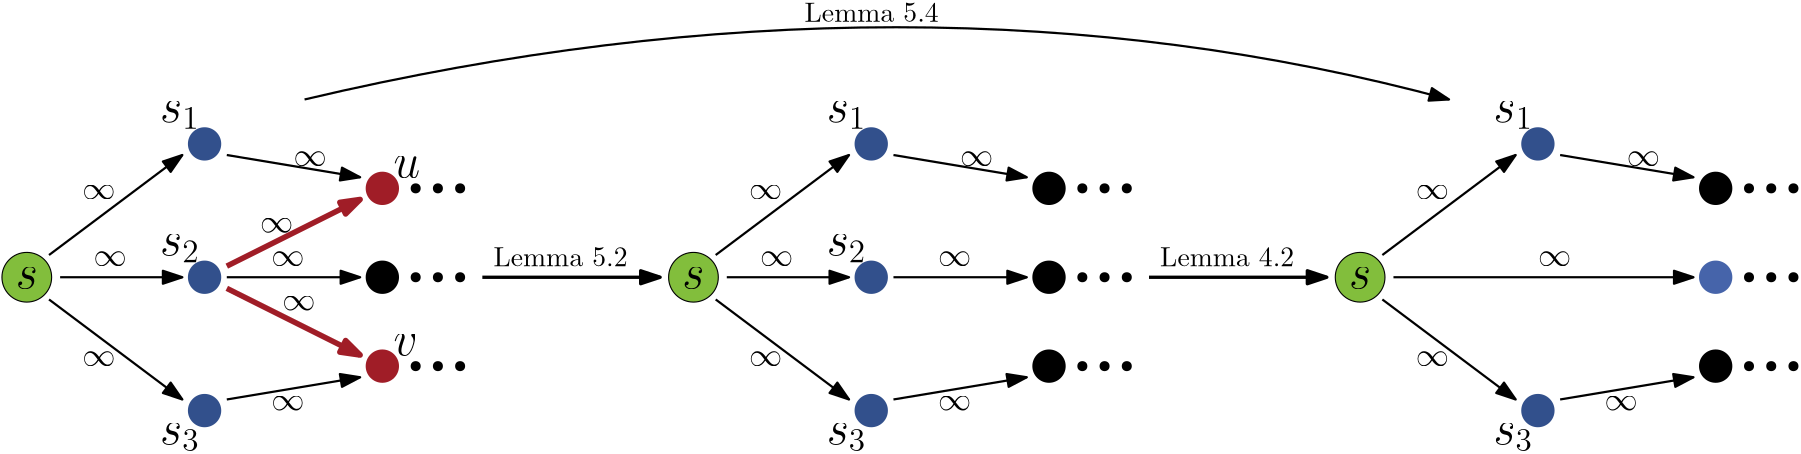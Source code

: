 <?xml version="1.0"?>
<!DOCTYPE ipe SYSTEM "ipe.dtd">
<ipe version="70107" creator="Ipe 7.1.10">
<info created="D:20171018175348" modified="D:20171208144821"/>
<ipestyle name="basic">
<symbol name="arrow/arc(spx)">
<path stroke="sym-stroke" fill="sym-stroke" pen="sym-pen">
0 0 m
-1 0.333 l
-1 -0.333 l
h
</path>
</symbol>
<symbol name="arrow/farc(spx)">
<path stroke="sym-stroke" fill="white" pen="sym-pen">
0 0 m
-1 0.333 l
-1 -0.333 l
h
</path>
</symbol>
<symbol name="arrow/ptarc(spx)">
<path stroke="sym-stroke" fill="sym-stroke" pen="sym-pen">
0 0 m
-1 0.333 l
-0.8 0 l
-1 -0.333 l
h
</path>
</symbol>
<symbol name="arrow/fptarc(spx)">
<path stroke="sym-stroke" fill="white" pen="sym-pen">
0 0 m
-1 0.333 l
-0.8 0 l
-1 -0.333 l
h
</path>
</symbol>
<symbol name="mark/circle(sx)" transformations="translations">
<path fill="sym-stroke">
0.6 0 0 0.6 0 0 e
0.4 0 0 0.4 0 0 e
</path>
</symbol>
<symbol name="mark/disk(sx)" transformations="translations">
<path fill="sym-stroke">
0.6 0 0 0.6 0 0 e
</path>
</symbol>
<symbol name="mark/fdisk(sfx)" transformations="translations">
<group>
<path fill="sym-fill">
0.5 0 0 0.5 0 0 e
</path>
<path fill="sym-stroke" fillrule="eofill">
0.6 0 0 0.6 0 0 e
0.4 0 0 0.4 0 0 e
</path>
</group>
</symbol>
<symbol name="mark/box(sx)" transformations="translations">
<path fill="sym-stroke" fillrule="eofill">
-0.6 -0.6 m
0.6 -0.6 l
0.6 0.6 l
-0.6 0.6 l
h
-0.4 -0.4 m
0.4 -0.4 l
0.4 0.4 l
-0.4 0.4 l
h
</path>
</symbol>
<symbol name="mark/square(sx)" transformations="translations">
<path fill="sym-stroke">
-0.6 -0.6 m
0.6 -0.6 l
0.6 0.6 l
-0.6 0.6 l
h
</path>
</symbol>
<symbol name="mark/fsquare(sfx)" transformations="translations">
<group>
<path fill="sym-fill">
-0.5 -0.5 m
0.5 -0.5 l
0.5 0.5 l
-0.5 0.5 l
h
</path>
<path fill="sym-stroke" fillrule="eofill">
-0.6 -0.6 m
0.6 -0.6 l
0.6 0.6 l
-0.6 0.6 l
h
-0.4 -0.4 m
0.4 -0.4 l
0.4 0.4 l
-0.4 0.4 l
h
</path>
</group>
</symbol>
<symbol name="mark/cross(sx)" transformations="translations">
<group>
<path fill="sym-stroke">
-0.43 -0.57 m
0.57 0.43 l
0.43 0.57 l
-0.57 -0.43 l
h
</path>
<path fill="sym-stroke">
-0.43 0.57 m
0.57 -0.43 l
0.43 -0.57 l
-0.57 0.43 l
h
</path>
</group>
</symbol>
<symbol name="arrow/fnormal(spx)">
<path stroke="sym-stroke" fill="white" pen="sym-pen">
0 0 m
-1 0.333 l
-1 -0.333 l
h
</path>
</symbol>
<symbol name="arrow/pointed(spx)">
<path stroke="sym-stroke" fill="sym-stroke" pen="sym-pen">
0 0 m
-1 0.333 l
-0.8 0 l
-1 -0.333 l
h
</path>
</symbol>
<symbol name="arrow/fpointed(spx)">
<path stroke="sym-stroke" fill="white" pen="sym-pen">
0 0 m
-1 0.333 l
-0.8 0 l
-1 -0.333 l
h
</path>
</symbol>
<symbol name="arrow/linear(spx)">
<path stroke="sym-stroke" pen="sym-pen">
-1 0.333 m
0 0 l
-1 -0.333 l
</path>
</symbol>
<symbol name="arrow/fdouble(spx)">
<path stroke="sym-stroke" fill="white" pen="sym-pen">
0 0 m
-1 0.333 l
-1 -0.333 l
h
-1 0 m
-2 0.333 l
-2 -0.333 l
h
</path>
</symbol>
<symbol name="arrow/double(spx)">
<path stroke="sym-stroke" fill="sym-stroke" pen="sym-pen">
0 0 m
-1 0.333 l
-1 -0.333 l
h
-1 0 m
-2 0.333 l
-2 -0.333 l
h
</path>
</symbol>
<pen name="heavier" value="0.8"/>
<pen name="fat" value="1.2"/>
<pen name="ultrafat" value="2"/>
<symbolsize name="large" value="5"/>
<symbolsize name="small" value="2"/>
<symbolsize name="tiny" value="1.1"/>
<arrowsize name="large" value="10"/>
<arrowsize name="small" value="5"/>
<arrowsize name="tiny" value="3"/>
<color name="red" value="1 0 0"/>
<color name="green" value="0 1 0"/>
<color name="blue" value="0 0 1"/>
<color name="yellow" value="1 1 0"/>
<color name="orange" value="1 0.647 0"/>
<color name="gold" value="1 0.843 0"/>
<color name="purple" value="0.627 0.125 0.941"/>
<color name="gray" value="0.745"/>
<color name="brown" value="0.647 0.165 0.165"/>
<color name="navy" value="0 0 0.502"/>
<color name="pink" value="1 0.753 0.796"/>
<color name="seagreen" value="0.18 0.545 0.341"/>
<color name="turquoise" value="0.251 0.878 0.816"/>
<color name="violet" value="0.933 0.51 0.933"/>
<color name="darkblue" value="0 0 0.545"/>
<color name="darkcyan" value="0 0.545 0.545"/>
<color name="darkgray" value="0.663"/>
<color name="darkgreen" value="0 0.392 0"/>
<color name="darkmagenta" value="0.545 0 0.545"/>
<color name="darkorange" value="1 0.549 0"/>
<color name="darkred" value="0.545 0 0"/>
<color name="lightblue" value="0.678 0.847 0.902"/>
<color name="lightcyan" value="0.878 1 1"/>
<color name="lightgray" value="0.827"/>
<color name="lightgreen" value="0.565 0.933 0.565"/>
<color name="lightyellow" value="1 1 0.878"/>
<dashstyle name="dashed" value="[4] 0"/>
<dashstyle name="dotted" value="[1 3] 0"/>
<dashstyle name="dash dotted" value="[4 2 1 2] 0"/>
<dashstyle name="dash dot dotted" value="[4 2 1 2 1 2] 0"/>
<textsize name="large" value="\large"/>
<textsize name="Large" value="\Large"/>
<textsize name="LARGE" value="\LARGE"/>
<textsize name="huge" value="\huge"/>
<textsize name="Huge" value="\Huge"/>
<textsize name="small" value="\small"/>
<textsize name="footnote" value="\footnotesize"/>
<textsize name="tiny" value="\tiny"/>
<textstyle name="center" begin="\begin{center}" end="\end{center}"/>
<textstyle name="itemize" begin="\begin{itemize}" end="\end{itemize}"/>
<textstyle name="item" begin="\begin{itemize}\item{}" end="\end{itemize}"/>
<gridsize name="4 pts" value="4"/>
<gridsize name="8 pts (~3 mm)" value="8"/>
<gridsize name="16 pts (~6 mm)" value="16"/>
<gridsize name="32 pts (~12 mm)" value="32"/>
<gridsize name="10 pts (~3.5 mm)" value="10"/>
<gridsize name="20 pts (~7 mm)" value="20"/>
<gridsize name="14 pts (~5 mm)" value="14"/>
<gridsize name="28 pts (~10 mm)" value="28"/>
<gridsize name="56 pts (~20 mm)" value="56"/>
<anglesize name="90 deg" value="90"/>
<anglesize name="60 deg" value="60"/>
<anglesize name="45 deg" value="45"/>
<anglesize name="30 deg" value="30"/>
<anglesize name="22.5 deg" value="22.5"/>
<opacity name="10%" value="0.1"/>
<opacity name="30%" value="0.3"/>
<opacity name="50%" value="0.5"/>
<opacity name="75%" value="0.75"/>
<tiling name="falling" angle="-60" step="4" width="1"/>
<tiling name="rising" angle="30" step="4" width="1"/>
</ipestyle>
<ipestyle name="transparency">
<opacity name="10%" value="0.1"/>
<opacity name="50%" value="0.5"/>
<opacity name="75%" value="0.75"/>
<opacity name="25%" value="0.25"/>
</ipestyle>
<ipestyle name="bigpaper">
<layout paper="10000 6000" origin="0 0" frame="10000 6000"/>
<titlestyle pos="10 10" size="LARGE" color="title"  valign="baseline"/>
</ipestyle>
<ipestyle name="kitcolors">
<color name="KITwhite" value="1"/>
<color name="KITblack" value="0"/>
<color name="KITblack70" value="0.3"/>
<color name="KITblack50" value="0.5"/>
<color name="KITblack30" value="0.7"/>
<color name="KITblack15" value="0.85"/>
<color name="KITgreen" value="0 0.588 0.509"/>
<color name="KITgreen70" value="0.3 0.711 0.656"/>
<color name="KITgreen50" value="0.5 0.794 0.754"/>
<color name="KITgreen30" value="0.7 0.876 0.852"/>
<color name="KITgreen15" value="0.85 0.938 0.926"/>
<color name="KITblue" value="0.274 0.392 0.666"/>
<color name="KITblue70" value="0.492 0.574 0.766"/>
<color name="KITblue50" value="0.637 0.696 0.833"/>
<color name="KITblue30" value="0.782 0.817 0.9"/>
<color name="KITblue15" value="0.891 0.908 0.95"/>
<color name="KITred" value="0.627 0.117 0.156"/>
<color name="KITred70" value="0.739 0.382 0.409"/>
<color name="KITred50" value="0.813 0.558 0.578"/>
<color name="KITred30" value="0.888 0.735 0.747"/>
<color name="KITred15" value="0.944 0.867 0.873"/>
<color name="KITpalegreen" value="0.509 0.745 0.235"/>
<color name="KITpalegreen70" value="0.656 0.821 0.464"/>
<color name="KITpalegreen50" value="0.754 0.872 0.617"/>
<color name="KITpalegreen30" value="0.852 0.923 0.77"/>
<color name="KITpalegreen15" value="0.926 0.961 0.885"/>
<color name="KITyellow" value="0.98 0.901 0.078"/>
<color name="KITyellow70" value="0.986 0.931 0.354"/>
<color name="KITyellow50" value="0.99 0.95 0.539"/>
<color name="KITyellow30" value="0.994 0.97 0.723"/>
<color name="KITyellow15" value="0.997 0.985 0.861"/>
<color name="KITorange" value="0.862 0.627 0.117"/>
<color name="KITorange70" value="0.903 0.739 0.382"/>
<color name="KITorange50" value="0.931 0.813 0.558"/>
<color name="KITorange30" value="0.958 0.888 0.735"/>
<color name="KITorange15" value="0.979 0.944 0.867"/>
<color name="KITbrown" value="0.627 0.509 0.196"/>
<color name="KITbrown70" value="0.739 0.656 0.437"/>
<color name="KITbrown50" value="0.813 0.754 0.598"/>
<color name="KITbrown30" value="0.888 0.852 0.758"/>
<color name="KITbrown15" value="0.944 0.926 0.879"/>
<color name="KITlilac" value="0.627 0 0.47"/>
<color name="KITlilac70" value="0.739 0.3 0.629"/>
<color name="KITlilac50" value="0.813 0.5 0.735"/>
<color name="KITlilac30" value="0.888 0.7 0.841"/>
<color name="KITlilac15" value="0.944 0.85 0.92"/>
<color name="KITcyanblue" value="0.313 0.666 0.901"/>
<color name="KITcyanblue70" value="0.519 0.766 0.931"/>
<color name="KITcyanblue50" value="0.656 0.833 0.95"/>
<color name="KITcyanblue30" value="0.794 0.9 0.97"/>
<color name="KITcyanblue15" value="0.897 0.95 0.985"/>
<color name="KITseablue" value="0.196 0.313 0.549"/>
<color name="KITseablue70" value="0.437 0.519 0.684"/>
<color name="KITseablue50" value="0.598 0.656 0.774"/>
<color name="KITseablue30" value="0.758 0.794 0.864"/>
<color name="KITseablue15" value="0.879 0.897 0.932"/>
</ipestyle>
<page>
<layer name="alpha"/>
<view layers="alpha" active="alpha"/>
<use layer="alpha" matrix="1 0 0 1 80 0" name="mark/disk(sx)" pos="576 768" size="normal" stroke="black"/>
<use matrix="1 0 0 1 80 0" name="mark/disk(sx)" pos="576 768" size="10" stroke="KITseablue"/>
<use matrix="1 0 0 1 80 48" name="mark/disk(sx)" pos="576 768" size="10" stroke="KITseablue"/>
<text matrix="1 0 0 1 -4 -20" transformations="translations" pos="644 844" stroke="KITblack" type="label" width="14.291" height="7.415" depth="2.58" valign="baseline" size="LARGE">$s_2$</text>
<text matrix="1 0 0 1 -4 -88" transformations="translations" pos="644 844" stroke="KITblack" type="label" width="14.291" height="7.415" depth="2.58" valign="baseline" size="LARGE">$s_3$</text>
<path stroke="KITblack" fill="KITpalegreen">
8.94427 0 0 8.94427 592 816 e
</path>
<text matrix="1 0 0 1 -56 -32" transformations="translations" pos="644 844" stroke="KITblack" type="label" width="7.94" height="7.412" depth="0" valign="baseline" size="LARGE">$s$</text>
<use matrix="1 0 0 1 80 96" name="mark/disk(sx)" pos="576 768" size="10" stroke="KITseablue"/>
<text matrix="1 0 0 1 -4 28" transformations="translations" pos="644 844" stroke="KITblack" type="label" width="14.291" height="7.415" depth="2.58" valign="baseline" size="LARGE">$s_1$</text>
<path stroke="KITblack" pen="heavier" arrow="normal/normal">
600 808 m
648 772 l
</path>
<path stroke="KITblack" pen="heavier" arrow="normal/normal">
604 816 m
648 816 l
</path>
<path stroke="KITblack" pen="heavier" arrow="normal/normal">
600 824 m
648 860 l
</path>
<use matrix="1 0 0 1 144 48" name="mark/disk(sx)" pos="576 768" size="10" stroke="KITblack"/>
<use matrix="1 0 0 1 144 16" name="mark/disk(sx)" pos="576 768" size="10" stroke="KITred"/>
<use matrix="1 0 0 1 144 80" name="mark/disk(sx)" pos="576 768" size="10" stroke="KITred"/>
<path stroke="KITred" pen="ultrafat" arrow="normal/normal">
664 820 m
712 844 l
</path>
<path stroke="KITblack" pen="heavier" arrow="normal/normal">
664 860 m
712 852 l
</path>
<path stroke="KITred" pen="ultrafat" arrow="normal/normal">
664 812 m
712 788 l
</path>
<path stroke="KITblack" pen="heavier" arrow="normal/normal">
664 772 m
712 780 l
</path>
<text matrix="1 0 0 1 80 8" transformations="translations" pos="644 844" stroke="KITblack" type="label" width="9.594" height="7.412" depth="0" valign="baseline" size="LARGE">$u$</text>
<use name="mark/disk(sx)" pos="732 848" size="normal" stroke="KITblack"/>
<use name="mark/disk(sx)" pos="740 848" size="normal" stroke="KITblack"/>
<use name="mark/disk(sx)" pos="748 848" size="normal" stroke="KITblack"/>
<use name="mark/disk(sx)" pos="732 816" size="normal" stroke="KITblack"/>
<use name="mark/disk(sx)" pos="740 816" size="normal" stroke="KITblack"/>
<use name="mark/disk(sx)" pos="748 816" size="normal" stroke="KITblack"/>
<use name="mark/disk(sx)" pos="732 784" size="normal" stroke="KITblack"/>
<use name="mark/disk(sx)" pos="740 784" size="normal" stroke="KITblack"/>
<use name="mark/disk(sx)" pos="748 784" size="normal" stroke="KITblack"/>
<path stroke="KITblack" pen="heavier" arrow="normal/normal">
664 816 m
712 816 l
</path>
<text matrix="1 0 0 1 -16 -68" transformations="translations" pos="628 912" stroke="KITblack" type="label" width="11.955" height="5.147" depth="0" valign="baseline" size="large">$\infty$</text>
<text matrix="1 0 0 1 -12 -92" transformations="translations" pos="628 912" stroke="KITblack" type="label" width="11.955" height="5.147" depth="0" valign="baseline" size="large">$\infty$</text>
<text matrix="1 0 0 1 -16 -128" transformations="translations" pos="628 912" stroke="KITblack" type="label" width="11.955" height="5.147" depth="0" valign="baseline" size="large">$\infty$</text>
<text matrix="1 0 0 1 52 -144" transformations="translations" pos="628 912" stroke="KITblack" type="label" width="11.955" height="5.147" depth="0" valign="baseline" size="large">$\infty$</text>
<text matrix="1 0 0 1 56 -108" transformations="translations" pos="628 912" stroke="KITblack" type="label" width="11.955" height="5.147" depth="0" valign="baseline" size="large">$\infty$</text>
<text matrix="1 0 0 1 52 -92" transformations="translations" pos="628 912" stroke="KITblack" type="label" width="11.955" height="5.147" depth="0" valign="baseline" size="large">$\infty$</text>
<text matrix="1 0 0 1 48 -80" transformations="translations" pos="628 912" stroke="KITblack" type="label" width="11.955" height="5.147" depth="0" valign="baseline" size="large">$\infty$</text>
<text matrix="1 0 0 1 60 -56" transformations="translations" pos="628 912" stroke="KITblack" type="label" width="11.955" height="5.147" depth="0" valign="baseline" size="large">$\infty$</text>
<use matrix="1 0 0 1 320 0" name="mark/disk(sx)" pos="576 768" size="normal" stroke="black"/>
<use matrix="1 0 0 1 320 0" name="mark/disk(sx)" pos="576 768" size="10" stroke="KITseablue"/>
<use matrix="1 0 0 1 320 48" name="mark/disk(sx)" pos="576 768" size="10" stroke="KITseablue"/>
<text matrix="1 0 0 1 236 -20" transformations="translations" pos="644 844" stroke="KITblack" type="label" width="14.291" height="7.415" depth="2.58" valign="baseline" size="LARGE">$s_2$</text>
<text matrix="1 0 0 1 236 -88" transformations="translations" pos="644 844" stroke="KITblack" type="label" width="14.291" height="7.415" depth="2.58" valign="baseline" size="LARGE">$s_3$</text>
<path matrix="1 0 0 1 240 0" stroke="KITblack" fill="KITpalegreen">
8.94427 0 0 8.94427 592 816 e
</path>
<text matrix="1 0 0 1 184 -32" transformations="translations" pos="644 844" stroke="KITblack" type="label" width="7.94" height="7.412" depth="0" valign="baseline" size="LARGE">$s$</text>
<use matrix="1 0 0 1 320 96" name="mark/disk(sx)" pos="576 768" size="10" stroke="KITseablue"/>
<text matrix="1 0 0 1 236 28" transformations="translations" pos="644 844" stroke="KITblack" type="label" width="14.291" height="7.415" depth="2.58" valign="baseline" size="LARGE">$s_1$</text>
<path matrix="1 0 0 1 240 0" stroke="KITblack" pen="heavier" arrow="normal/normal">
600 808 m
648 772 l
</path>
<path matrix="1 0 0 1 240 0" stroke="KITblack" pen="heavier" arrow="normal/normal">
604 816 m
648 816 l
</path>
<path matrix="1 0 0 1 240 0" stroke="KITblack" pen="heavier" arrow="normal/normal">
600 824 m
648 860 l
</path>
<use matrix="1 0 0 1 384 48" name="mark/disk(sx)" pos="576 768" size="10" stroke="KITblack"/>
<use matrix="1 0 0 1 384 16" name="mark/disk(sx)" pos="576 768" size="10" stroke="KITblack"/>
<use matrix="1 0 0 1 384 80" name="mark/disk(sx)" pos="576 768" size="10" stroke="KITblack"/>
<path matrix="1 0 0 1 240 0" stroke="KITblack" pen="heavier" arrow="normal/normal">
664 860 m
712 852 l
</path>
<path matrix="1 0 0 1 240 0" stroke="KITblack" pen="heavier" arrow="normal/normal">
664 772 m
712 780 l
</path>
<use matrix="1 0 0 1 240 0" name="mark/disk(sx)" pos="732 848" size="normal" stroke="KITblack"/>
<use matrix="1 0 0 1 240 0" name="mark/disk(sx)" pos="740 848" size="normal" stroke="KITblack"/>
<use matrix="1 0 0 1 240 0" name="mark/disk(sx)" pos="748 848" size="normal" stroke="KITblack"/>
<use matrix="1 0 0 1 240 0" name="mark/disk(sx)" pos="732 816" size="normal" stroke="KITblack"/>
<use matrix="1 0 0 1 240 0" name="mark/disk(sx)" pos="740 816" size="normal" stroke="KITblack"/>
<use matrix="1 0 0 1 240 0" name="mark/disk(sx)" pos="748 816" size="normal" stroke="KITblack"/>
<use matrix="1 0 0 1 240 0" name="mark/disk(sx)" pos="732 784" size="normal" stroke="KITblack"/>
<use matrix="1 0 0 1 240 0" name="mark/disk(sx)" pos="740 784" size="normal" stroke="KITblack"/>
<use matrix="1 0 0 1 240 0" name="mark/disk(sx)" pos="748 784" size="normal" stroke="KITblack"/>
<path matrix="1 0 0 1 240 0" stroke="KITblack" pen="heavier" arrow="normal/normal">
664 816 m
712 816 l
</path>
<text matrix="1 0 0 1 224 -68" transformations="translations" pos="628 912" stroke="KITblack" type="label" width="11.955" height="5.147" depth="0" valign="baseline" size="large">$\infty$</text>
<text matrix="1 0 0 1 228 -92" transformations="translations" pos="628 912" stroke="KITblack" type="label" width="11.955" height="5.147" depth="0" valign="baseline" size="large">$\infty$</text>
<text matrix="1 0 0 1 224 -128" transformations="translations" pos="628 912" stroke="KITblack" type="label" width="11.955" height="5.147" depth="0" valign="baseline" size="large">$\infty$</text>
<text matrix="1 0 0 1 292 -144" transformations="translations" pos="628 912" stroke="KITblack" type="label" width="11.955" height="5.147" depth="0" valign="baseline" size="large">$\infty$</text>
<text matrix="1 0 0 1 292 -92" transformations="translations" pos="628 912" stroke="KITblack" type="label" width="11.955" height="5.147" depth="0" valign="baseline" size="large">$\infty$</text>
<text matrix="1 0 0 1 300 -56" transformations="translations" pos="628 912" stroke="KITblack" type="label" width="11.955" height="5.147" depth="0" valign="baseline" size="large">$\infty$</text>
<use matrix="1 0 0 1 560 0" name="mark/disk(sx)" pos="576 768" size="normal" stroke="black"/>
<use matrix="1 0 0 1 560 0" name="mark/disk(sx)" pos="576 768" size="10" stroke="KITseablue"/>
<text matrix="1 0 0 1 476 -88" transformations="translations" pos="644 844" stroke="KITblack" type="label" width="14.291" height="7.415" depth="2.58" valign="baseline" size="LARGE">$s_3$</text>
<path matrix="1 0 0 1 480 0" stroke="KITblack" fill="KITpalegreen">
8.94427 0 0 8.94427 592 816 e
</path>
<text matrix="1 0 0 1 424 -32" transformations="translations" pos="644 844" stroke="KITblack" type="label" width="7.94" height="7.412" depth="0" valign="baseline" size="LARGE">$s$</text>
<use matrix="1 0 0 1 560 96" name="mark/disk(sx)" pos="576 768" size="10" stroke="KITseablue"/>
<text matrix="1 0 0 1 476 28" transformations="translations" pos="644 844" stroke="KITblack" type="label" width="14.291" height="7.415" depth="2.58" valign="baseline" size="LARGE">$s_1$</text>
<path matrix="1 0 0 1 480 0" stroke="KITblack" pen="heavier" arrow="normal/normal">
600 808 m
648 772 l
</path>
<path matrix="1 0 0 1 480 0" stroke="KITblack" pen="heavier" arrow="normal/normal">
600 824 m
648 860 l
</path>
<use matrix="1 0 0 1 624 48" name="mark/disk(sx)" pos="576 768" size="10" stroke="KITblue"/>
<use matrix="1 0 0 1 624 16" name="mark/disk(sx)" pos="576 768" size="10" stroke="KITblack"/>
<use matrix="1 0 0 1 624 80" name="mark/disk(sx)" pos="576 768" size="10" stroke="KITblack"/>
<path matrix="1 0 0 1 480 0" stroke="KITblack" pen="heavier" arrow="normal/normal">
664 860 m
712 852 l
</path>
<path matrix="1 0 0 1 480 0" stroke="KITblack" pen="heavier" arrow="normal/normal">
664 772 m
712 780 l
</path>
<use matrix="1 0 0 1 480 0" name="mark/disk(sx)" pos="732 848" size="normal" stroke="KITblack"/>
<use matrix="1 0 0 1 480 0" name="mark/disk(sx)" pos="740 848" size="normal" stroke="KITblack"/>
<use matrix="1 0 0 1 480 0" name="mark/disk(sx)" pos="748 848" size="normal" stroke="KITblack"/>
<use matrix="1 0 0 1 480 0" name="mark/disk(sx)" pos="732 816" size="normal" stroke="KITblack"/>
<use matrix="1 0 0 1 480 0" name="mark/disk(sx)" pos="740 816" size="normal" stroke="KITblack"/>
<use matrix="1 0 0 1 480 0" name="mark/disk(sx)" pos="748 816" size="normal" stroke="KITblack"/>
<use matrix="1 0 0 1 480 0" name="mark/disk(sx)" pos="732 784" size="normal" stroke="KITblack"/>
<use matrix="1 0 0 1 480 0" name="mark/disk(sx)" pos="740 784" size="normal" stroke="KITblack"/>
<use matrix="1 0 0 1 480 0" name="mark/disk(sx)" pos="748 784" size="normal" stroke="KITblack"/>
<path matrix="2.25 0 0 1 -410 0" stroke="KITblack" pen="heavier" arrow="normal/normal">
664 816 m
712 816 l
</path>
<text matrix="1 0 0 1 464 -68" transformations="translations" pos="628 912" stroke="KITblack" type="label" width="11.955" height="5.147" depth="0" valign="baseline" size="large">$\infty$</text>
<text matrix="1 0 0 1 464 -128" transformations="translations" pos="628 912" stroke="KITblack" type="label" width="11.955" height="5.147" depth="0" valign="baseline" size="large">$\infty$</text>
<text matrix="1 0 0 1 532 -144" transformations="translations" pos="628 912" stroke="KITblack" type="label" width="11.955" height="5.147" depth="0" valign="baseline" size="large">$\infty$</text>
<text matrix="1 0 0 1 508 -92" transformations="translations" pos="628 912" stroke="KITblack" type="label" width="11.955" height="5.147" depth="0" valign="baseline" size="large">$\infty$</text>
<text matrix="1 0 0 1 540 -56" transformations="translations" pos="628 912" stroke="KITblack" type="label" width="11.955" height="5.147" depth="0" valign="baseline" size="large">$\infty$</text>
<path stroke="KITblack" pen="fat" rarrow="normal/normal">
820 816 m
756 816 l
</path>
<path matrix="1 0 0 1 240 0" stroke="KITblack" pen="fat" rarrow="normal/normal">
820 816 m
756 816 l
</path>
<text matrix="1 0 0 1 -8 -8" transformations="translations" pos="768 828" stroke="KITblack" type="label" width="48.291" height="6.808" depth="0" valign="baseline">Lemma 5.2</text>
<text matrix="1 0 0 1 232 -8" transformations="translations" pos="768 828" stroke="KITblack" type="label" width="48.291" height="6.808" depth="0" valign="baseline">Lemma 4.2</text>
<text matrix="1 0 0 1 80 -56" transformations="translations" pos="644 844" stroke="KITblack" type="label" width="8.767" height="7.412" depth="0" valign="baseline" size="LARGE">$v$</text>
<path stroke="black" pen="heavier" arrow="normal/normal">
692 880 m
912 932
1104 880 c
</path>
<text matrix="1 0 0 1 104 80" transformations="translations" pos="768 828" stroke="KITblack" type="label" width="48.291" height="6.808" depth="0" valign="baseline">Lemma 5.4</text>
</page>
</ipe>
